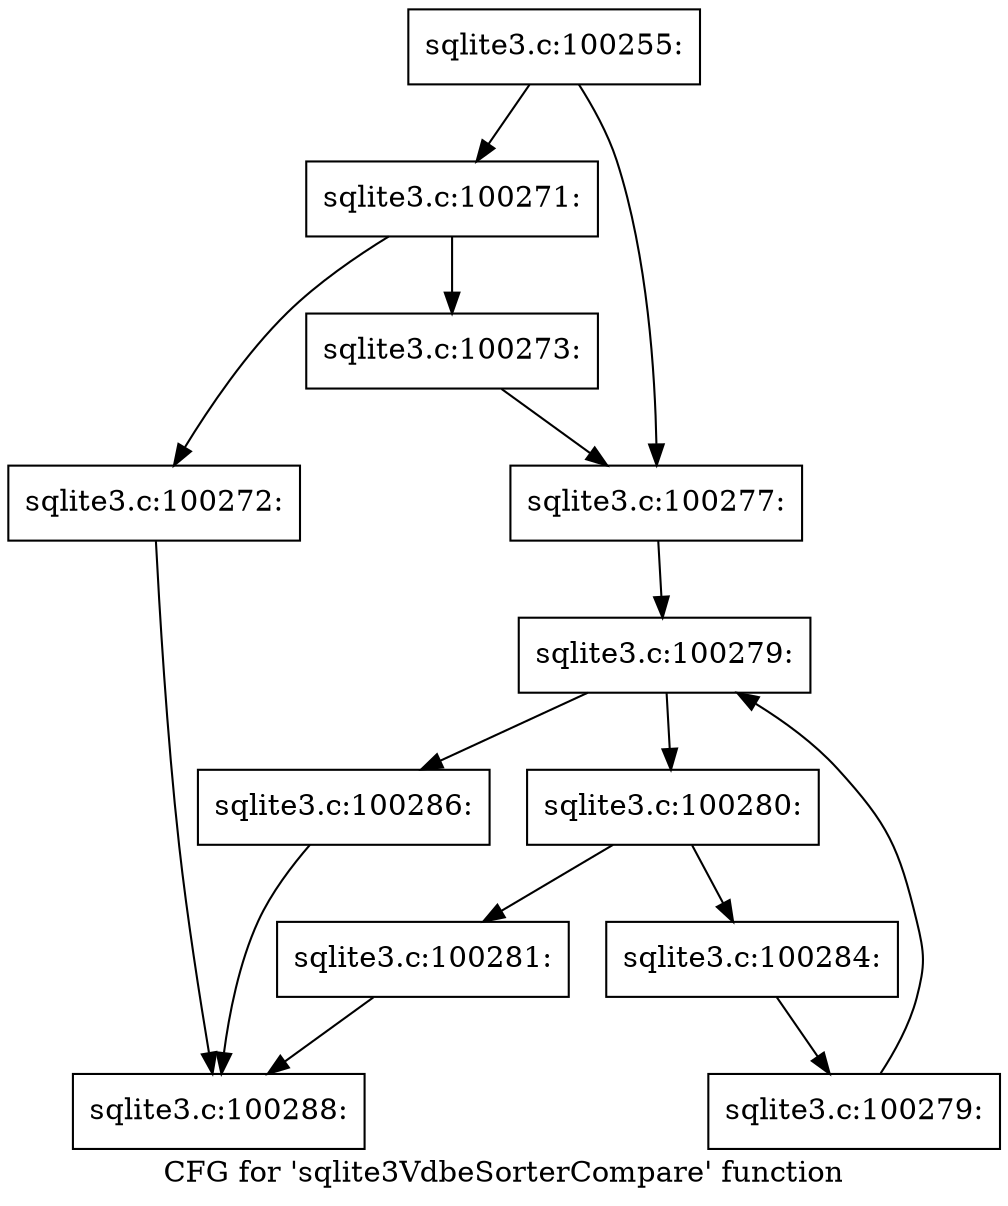 digraph "CFG for 'sqlite3VdbeSorterCompare' function" {
	label="CFG for 'sqlite3VdbeSorterCompare' function";

	Node0x55c0f8291e10 [shape=record,label="{sqlite3.c:100255:}"];
	Node0x55c0f8291e10 -> Node0x55c0f82b2760;
	Node0x55c0f8291e10 -> Node0x55c0f82b27b0;
	Node0x55c0f82b2760 [shape=record,label="{sqlite3.c:100271:}"];
	Node0x55c0f82b2760 -> Node0x55c0f82b3000;
	Node0x55c0f82b2760 -> Node0x55c0f82b3050;
	Node0x55c0f82b3000 [shape=record,label="{sqlite3.c:100272:}"];
	Node0x55c0f82b3000 -> Node0x55c0f8291f90;
	Node0x55c0f82b3050 [shape=record,label="{sqlite3.c:100273:}"];
	Node0x55c0f82b3050 -> Node0x55c0f82b27b0;
	Node0x55c0f82b27b0 [shape=record,label="{sqlite3.c:100277:}"];
	Node0x55c0f82b27b0 -> Node0x55c0f82b40b0;
	Node0x55c0f82b40b0 [shape=record,label="{sqlite3.c:100279:}"];
	Node0x55c0f82b40b0 -> Node0x55c0f82b4730;
	Node0x55c0f82b40b0 -> Node0x55c0f516cc40;
	Node0x55c0f82b4730 [shape=record,label="{sqlite3.c:100280:}"];
	Node0x55c0f82b4730 -> Node0x55c0f82b4a60;
	Node0x55c0f82b4730 -> Node0x55c0f82b4ab0;
	Node0x55c0f82b4a60 [shape=record,label="{sqlite3.c:100281:}"];
	Node0x55c0f82b4a60 -> Node0x55c0f8291f90;
	Node0x55c0f82b4ab0 [shape=record,label="{sqlite3.c:100284:}"];
	Node0x55c0f82b4ab0 -> Node0x55c0f82b46a0;
	Node0x55c0f82b46a0 [shape=record,label="{sqlite3.c:100279:}"];
	Node0x55c0f82b46a0 -> Node0x55c0f82b40b0;
	Node0x55c0f516cc40 [shape=record,label="{sqlite3.c:100286:}"];
	Node0x55c0f516cc40 -> Node0x55c0f8291f90;
	Node0x55c0f8291f90 [shape=record,label="{sqlite3.c:100288:}"];
}
